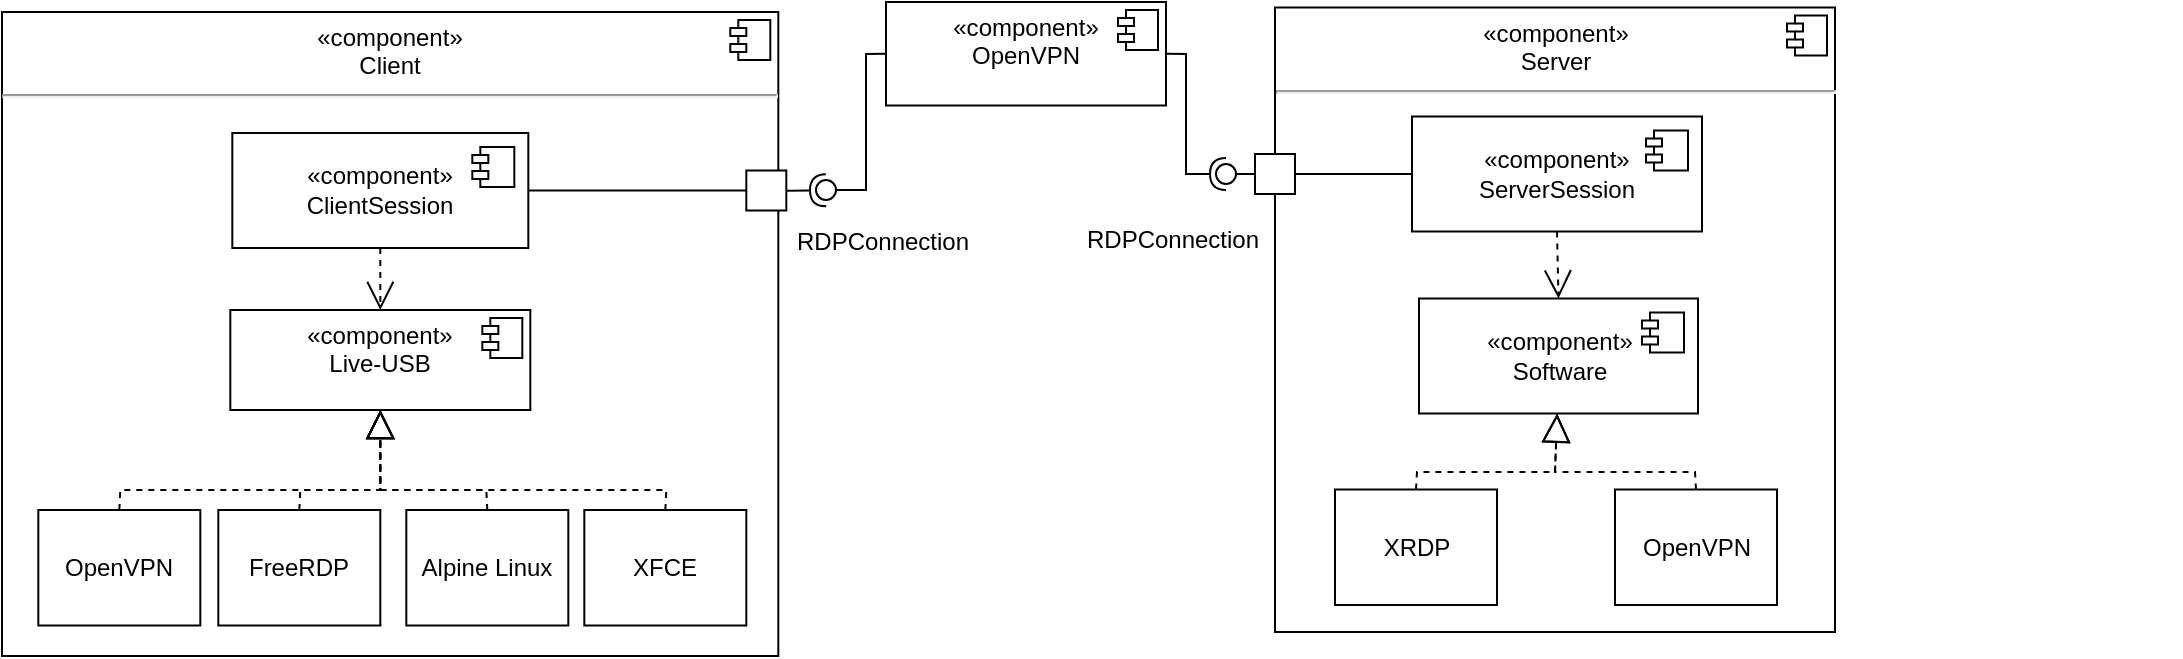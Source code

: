 <?xml version="1.0" encoding="UTF-8"?>
<mxfile version="22.1.1" type="google">
  <diagram name="Page-1" id="929967ad-93f9-6ef4-fab6-5d389245f69c">
    <mxGraphModel dx="1123" dy="1815" grid="1" gridSize="10" guides="1" tooltips="1" connect="1" arrows="1" fold="1" page="1" pageScale="1.5" pageWidth="1169" pageHeight="826" background="none" math="0" shadow="0">
      <root>
        <mxCell id="0" style=";html=1;" />
        <mxCell id="1" style=";html=1;" parent="0" />
        <mxCell id="SCAu-SgGnWIEM-NVdhJq-42" value="&lt;p style=&quot;margin:0px;margin-top:6px;text-align:center;&quot;&gt;&lt;/p&gt;&lt;div style=&quot;text-align: center;&quot;&gt;&lt;span style=&quot;background-color: initial;&quot;&gt;«c&lt;/span&gt;&lt;span style=&quot;background-color: initial; border-color: var(--border-color);&quot;&gt;omponent&lt;/span&gt;&lt;span style=&quot;background-color: initial;&quot;&gt;»&lt;/span&gt;&lt;/div&gt;&lt;span style=&quot;&quot;&gt;&lt;div style=&quot;text-align: center;&quot;&gt;&lt;span style=&quot;background-color: initial;&quot;&gt;Client&lt;/span&gt;&lt;/div&gt;&lt;/span&gt;&lt;hr&gt;&lt;p style=&quot;margin:0px;margin-left:8px;&quot;&gt;&lt;br&gt;&lt;/p&gt;" style="align=left;overflow=fill;html=1;dropTarget=0;whiteSpace=wrap;" parent="1" vertex="1">
          <mxGeometry x="390" y="-855" width="388.16" height="322" as="geometry" />
        </mxCell>
        <mxCell id="SCAu-SgGnWIEM-NVdhJq-43" value="" style="shape=component;jettyWidth=8;jettyHeight=4;" parent="SCAu-SgGnWIEM-NVdhJq-42" vertex="1">
          <mxGeometry x="1" width="20" height="20" relative="1" as="geometry">
            <mxPoint x="-24" y="4" as="offset" />
          </mxGeometry>
        </mxCell>
        <mxCell id="SCAu-SgGnWIEM-NVdhJq-44" value="«c&lt;span style=&quot;border-color: var(--border-color);&quot;&gt;omponent&lt;/span&gt;»&lt;br&gt;ClientSession" style="html=1;dropTarget=0;whiteSpace=wrap;" vertex="1" parent="1">
          <mxGeometry x="505.16" y="-794.5" width="148" height="57.5" as="geometry" />
        </mxCell>
        <mxCell id="SCAu-SgGnWIEM-NVdhJq-45" value="" style="shape=module;jettyWidth=8;jettyHeight=4;" vertex="1" parent="SCAu-SgGnWIEM-NVdhJq-44">
          <mxGeometry x="1" width="21" height="20" relative="1" as="geometry">
            <mxPoint x="-28" y="7" as="offset" />
          </mxGeometry>
        </mxCell>
        <mxCell id="SCAu-SgGnWIEM-NVdhJq-46" value="&lt;p style=&quot;margin:0px;margin-top:6px;text-align:center;&quot;&gt;&lt;/p&gt;&lt;div style=&quot;text-align: center;&quot;&gt;&lt;span style=&quot;background-color: initial;&quot;&gt;«c&lt;/span&gt;&lt;span style=&quot;background-color: initial; border-color: var(--border-color);&quot;&gt;omponent&lt;/span&gt;&lt;span style=&quot;background-color: initial;&quot;&gt;»&lt;/span&gt;&lt;/div&gt;&lt;span style=&quot;&quot;&gt;&lt;div style=&quot;text-align: center;&quot;&gt;&lt;span style=&quot;background-color: initial;&quot;&gt;Server&lt;/span&gt;&lt;/div&gt;&lt;/span&gt;&lt;hr&gt;&lt;p style=&quot;margin:0px;margin-left:8px;&quot;&gt;&lt;br&gt;&lt;/p&gt;" style="align=left;overflow=fill;html=1;dropTarget=0;whiteSpace=wrap;" parent="1" vertex="1">
          <mxGeometry x="1026.5" y="-857.25" width="280" height="312.25" as="geometry" />
        </mxCell>
        <mxCell id="SCAu-SgGnWIEM-NVdhJq-47" value="" style="shape=component;jettyWidth=8;jettyHeight=4;" parent="SCAu-SgGnWIEM-NVdhJq-46" vertex="1">
          <mxGeometry x="1" width="20" height="20" relative="1" as="geometry">
            <mxPoint x="-24" y="4" as="offset" />
          </mxGeometry>
        </mxCell>
        <mxCell id="SCAu-SgGnWIEM-NVdhJq-48" value="«c&lt;span style=&quot;border-color: var(--border-color);&quot;&gt;omponent&lt;/span&gt;»&lt;br&gt;ServerSession" style="html=1;dropTarget=0;whiteSpace=wrap;" parent="1" vertex="1">
          <mxGeometry x="1095.0" y="-802.75" width="145" height="57.5" as="geometry" />
        </mxCell>
        <mxCell id="SCAu-SgGnWIEM-NVdhJq-49" value="" style="shape=module;jettyWidth=8;jettyHeight=4;" parent="SCAu-SgGnWIEM-NVdhJq-48" vertex="1">
          <mxGeometry x="1" width="21" height="20" relative="1" as="geometry">
            <mxPoint x="-28" y="7" as="offset" />
          </mxGeometry>
        </mxCell>
        <mxCell id="dQZn-Cv7lsAbgTTBRTIx-85" value="" style="endArrow=open;endSize=12;dashed=1;html=1;rounded=0;exitX=0.5;exitY=1;exitDx=0;exitDy=0;entryX=0.5;entryY=0;entryDx=0;entryDy=0;" edge="1" parent="1" source="SCAu-SgGnWIEM-NVdhJq-44" target="zw7l0-jRfB2ACPVZ4vOM-47">
          <mxGeometry width="160" relative="1" as="geometry">
            <mxPoint x="344.16" y="-756" as="sourcePoint" />
            <mxPoint x="668.16" y="-696" as="targetPoint" />
          </mxGeometry>
        </mxCell>
        <mxCell id="zw7l0-jRfB2ACPVZ4vOM-43" value="«c&lt;span style=&quot;border-color: var(--border-color);&quot;&gt;omponent&lt;/span&gt;»&lt;br&gt;Software" style="html=1;dropTarget=0;whiteSpace=wrap;" vertex="1" parent="1">
          <mxGeometry x="1098.5" y="-711.75" width="139.5" height="57.5" as="geometry" />
        </mxCell>
        <mxCell id="zw7l0-jRfB2ACPVZ4vOM-44" value="" style="shape=module;jettyWidth=8;jettyHeight=4;" vertex="1" parent="zw7l0-jRfB2ACPVZ4vOM-43">
          <mxGeometry x="1" width="21" height="20" relative="1" as="geometry">
            <mxPoint x="-28" y="7" as="offset" />
          </mxGeometry>
        </mxCell>
        <mxCell id="zw7l0-jRfB2ACPVZ4vOM-47" value="&lt;p style=&quot;margin:0px;margin-top:6px;text-align:center;&quot;&gt;«component»&lt;br style=&quot;border-color: var(--border-color);&quot;&gt;Live-USB&lt;/p&gt;" style="align=left;overflow=fill;html=1;dropTarget=0;whiteSpace=wrap;" vertex="1" parent="1">
          <mxGeometry x="504.16" y="-706" width="150" height="50" as="geometry" />
        </mxCell>
        <mxCell id="zw7l0-jRfB2ACPVZ4vOM-48" value="" style="shape=component;jettyWidth=8;jettyHeight=4;" vertex="1" parent="zw7l0-jRfB2ACPVZ4vOM-47">
          <mxGeometry x="1" width="20" height="20" relative="1" as="geometry">
            <mxPoint x="-24" y="4" as="offset" />
          </mxGeometry>
        </mxCell>
        <mxCell id="dQZn-Cv7lsAbgTTBRTIx-86" value="FreeRDP" style="html=1;whiteSpace=wrap;" vertex="1" parent="1">
          <mxGeometry x="498.16" y="-606" width="81" height="57.75" as="geometry" />
        </mxCell>
        <mxCell id="zw7l0-jRfB2ACPVZ4vOM-49" value="Alpine Linux" style="html=1;whiteSpace=wrap;" vertex="1" parent="1">
          <mxGeometry x="592.16" y="-606" width="81" height="57.75" as="geometry" />
        </mxCell>
        <mxCell id="zw7l0-jRfB2ACPVZ4vOM-51" value="XFCE" style="html=1;whiteSpace=wrap;" vertex="1" parent="1">
          <mxGeometry x="681.16" y="-606" width="81" height="57.75" as="geometry" />
        </mxCell>
        <mxCell id="dQZn-Cv7lsAbgTTBRTIx-92" value="" style="endArrow=block;dashed=1;endFill=0;endSize=12;html=1;rounded=0;exitX=0.5;exitY=0;exitDx=0;exitDy=0;entryX=0.5;entryY=1;entryDx=0;entryDy=0;" edge="1" parent="1" source="zw7l0-jRfB2ACPVZ4vOM-49" target="zw7l0-jRfB2ACPVZ4vOM-47">
          <mxGeometry width="160" relative="1" as="geometry">
            <mxPoint x="524.16" y="-636" as="sourcePoint" />
            <mxPoint x="684.16" y="-636" as="targetPoint" />
            <Array as="points">
              <mxPoint x="632.16" y="-616" />
              <mxPoint x="579.16" y="-616" />
            </Array>
          </mxGeometry>
        </mxCell>
        <mxCell id="zw7l0-jRfB2ACPVZ4vOM-53" value="OpenVPN" style="html=1;whiteSpace=wrap;" vertex="1" parent="1">
          <mxGeometry x="408.16" y="-606" width="81" height="57.75" as="geometry" />
        </mxCell>
        <mxCell id="dQZn-Cv7lsAbgTTBRTIx-93" value="" style="endArrow=block;dashed=1;endFill=0;endSize=12;html=1;rounded=0;exitX=0.5;exitY=0;exitDx=0;exitDy=0;entryX=0.5;entryY=1;entryDx=0;entryDy=0;" edge="1" parent="1" source="zw7l0-jRfB2ACPVZ4vOM-51" target="zw7l0-jRfB2ACPVZ4vOM-47">
          <mxGeometry width="160" relative="1" as="geometry">
            <mxPoint x="589.16" y="-596" as="sourcePoint" />
            <mxPoint x="589.16" y="-646" as="targetPoint" />
            <Array as="points">
              <mxPoint x="722.16" y="-616" />
              <mxPoint x="579.16" y="-616" />
            </Array>
          </mxGeometry>
        </mxCell>
        <mxCell id="dQZn-Cv7lsAbgTTBRTIx-94" value="" style="endArrow=block;dashed=1;endFill=0;endSize=12;html=1;rounded=0;exitX=0.5;exitY=0;exitDx=0;exitDy=0;entryX=0.5;entryY=1;entryDx=0;entryDy=0;" edge="1" parent="1" source="dQZn-Cv7lsAbgTTBRTIx-86" target="zw7l0-jRfB2ACPVZ4vOM-47">
          <mxGeometry width="160" relative="1" as="geometry">
            <mxPoint x="640.16" y="-596" as="sourcePoint" />
            <mxPoint x="589.16" y="-646" as="targetPoint" />
            <Array as="points">
              <mxPoint x="539.16" y="-616" />
              <mxPoint x="579.16" y="-616" />
            </Array>
          </mxGeometry>
        </mxCell>
        <mxCell id="zw7l0-jRfB2ACPVZ4vOM-55" value="" style="endArrow=block;dashed=1;endFill=0;endSize=12;html=1;rounded=0;exitX=0.5;exitY=0;exitDx=0;exitDy=0;entryX=0.5;entryY=1;entryDx=0;entryDy=0;" edge="1" parent="1" source="zw7l0-jRfB2ACPVZ4vOM-53" target="zw7l0-jRfB2ACPVZ4vOM-47">
          <mxGeometry width="160" relative="1" as="geometry">
            <mxPoint x="224.16" y="-588.5" as="sourcePoint" />
            <mxPoint x="81.16" y="-638.5" as="targetPoint" />
            <Array as="points">
              <mxPoint x="449.16" y="-616" />
              <mxPoint x="579.16" y="-616" />
            </Array>
          </mxGeometry>
        </mxCell>
        <mxCell id="zw7l0-jRfB2ACPVZ4vOM-56" value="&lt;p style=&quot;margin:0px;margin-top:6px;text-align:center;&quot;&gt;&lt;/p&gt;&lt;div style=&quot;text-align: center;&quot;&gt;&lt;span style=&quot;background-color: initial;&quot;&gt;«c&lt;/span&gt;&lt;span style=&quot;background-color: initial; border-color: var(--border-color);&quot;&gt;omponent&lt;/span&gt;&lt;span style=&quot;background-color: initial;&quot;&gt;»&lt;/span&gt;&lt;/div&gt;&lt;span style=&quot;&quot;&gt;&lt;div style=&quot;text-align: center;&quot;&gt;OpenVPN&lt;/div&gt;&lt;/span&gt;" style="align=left;overflow=fill;html=1;dropTarget=0;whiteSpace=wrap;" vertex="1" parent="1">
          <mxGeometry x="832" y="-860" width="140" height="51.75" as="geometry" />
        </mxCell>
        <mxCell id="zw7l0-jRfB2ACPVZ4vOM-57" value="" style="shape=component;jettyWidth=8;jettyHeight=4;" vertex="1" parent="zw7l0-jRfB2ACPVZ4vOM-56">
          <mxGeometry x="1" width="20" height="20" relative="1" as="geometry">
            <mxPoint x="-24" y="4" as="offset" />
          </mxGeometry>
        </mxCell>
        <mxCell id="zw7l0-jRfB2ACPVZ4vOM-62" value="" style="ellipse;whiteSpace=wrap;html=1;align=center;aspect=fixed;fillColor=none;strokeColor=none;resizable=0;perimeter=centerPerimeter;rotatable=0;allowArrows=0;points=[];outlineConnect=1;" vertex="1" parent="1">
          <mxGeometry x="1469.16" y="-600" width="10" height="10" as="geometry" />
        </mxCell>
        <mxCell id="zw7l0-jRfB2ACPVZ4vOM-63" value="" style="rounded=0;orthogonalLoop=1;jettySize=auto;html=1;endArrow=halfCircle;endFill=0;endSize=6;strokeWidth=1;sketch=0;exitX=1;exitY=0.5;exitDx=0;exitDy=0;" edge="1" parent="1" source="zw7l0-jRfB2ACPVZ4vOM-56">
          <mxGeometry relative="1" as="geometry">
            <mxPoint x="1069.16" y="-814.25" as="sourcePoint" />
            <mxPoint x="1002" y="-774" as="targetPoint" />
            <Array as="points">
              <mxPoint x="982" y="-834" />
              <mxPoint x="982" y="-774" />
            </Array>
          </mxGeometry>
        </mxCell>
        <mxCell id="zw7l0-jRfB2ACPVZ4vOM-64" value="" style="rounded=0;orthogonalLoop=1;jettySize=auto;html=1;endArrow=oval;endFill=0;sketch=0;sourcePerimeterSpacing=0;targetPerimeterSpacing=0;endSize=10;exitX=0;exitY=0.5;exitDx=0;exitDy=0;" edge="1" parent="1" source="dQZn-Cv7lsAbgTTBRTIx-109">
          <mxGeometry relative="1" as="geometry">
            <mxPoint x="992" y="-718" as="sourcePoint" />
            <mxPoint x="1002" y="-774" as="targetPoint" />
            <Array as="points" />
          </mxGeometry>
        </mxCell>
        <mxCell id="zw7l0-jRfB2ACPVZ4vOM-115" value="" style="rounded=0;orthogonalLoop=1;jettySize=auto;html=1;endArrow=halfCircle;endFill=0;endSize=6;strokeWidth=1;sketch=0;exitX=1;exitY=0.5;exitDx=0;exitDy=0;" edge="1" parent="1">
          <mxGeometry relative="1" as="geometry">
            <mxPoint x="782.16" y="-765.62" as="sourcePoint" />
            <mxPoint x="802" y="-765.87" as="targetPoint" />
          </mxGeometry>
        </mxCell>
        <mxCell id="zw7l0-jRfB2ACPVZ4vOM-116" value="" style="rounded=0;orthogonalLoop=1;jettySize=auto;html=1;endArrow=oval;endFill=0;sketch=0;sourcePerimeterSpacing=0;targetPerimeterSpacing=0;endSize=10;exitX=0;exitY=0.5;exitDx=0;exitDy=0;" edge="1" parent="1" source="zw7l0-jRfB2ACPVZ4vOM-56">
          <mxGeometry relative="1" as="geometry">
            <mxPoint x="1079" y="-833.25" as="sourcePoint" />
            <mxPoint x="802" y="-766" as="targetPoint" />
            <Array as="points">
              <mxPoint x="822" y="-834" />
              <mxPoint x="822" y="-766" />
            </Array>
          </mxGeometry>
        </mxCell>
        <mxCell id="dQZn-Cv7lsAbgTTBRTIx-107" value="" style="rounded=0;whiteSpace=wrap;html=1;" vertex="1" parent="1">
          <mxGeometry x="762.16" y="-775.75" width="20" height="20" as="geometry" />
        </mxCell>
        <mxCell id="zw7l0-jRfB2ACPVZ4vOM-120" value="XRDP" style="html=1;whiteSpace=wrap;" vertex="1" parent="1">
          <mxGeometry x="1056.5" y="-616.25" width="81" height="57.75" as="geometry" />
        </mxCell>
        <mxCell id="zw7l0-jRfB2ACPVZ4vOM-121" value="OpenVPN" style="html=1;whiteSpace=wrap;" vertex="1" parent="1">
          <mxGeometry x="1196.5" y="-616.25" width="81" height="57.75" as="geometry" />
        </mxCell>
        <mxCell id="zw7l0-jRfB2ACPVZ4vOM-122" value="" style="endArrow=open;endSize=12;dashed=1;html=1;rounded=0;exitX=0.5;exitY=1;exitDx=0;exitDy=0;entryX=0.5;entryY=0;entryDx=0;entryDy=0;" edge="1" parent="1" source="SCAu-SgGnWIEM-NVdhJq-48" target="zw7l0-jRfB2ACPVZ4vOM-43">
          <mxGeometry width="160" relative="1" as="geometry">
            <mxPoint x="1177.5" y="-734.25" as="sourcePoint" />
            <mxPoint x="1177.5" y="-703.25" as="targetPoint" />
          </mxGeometry>
        </mxCell>
        <mxCell id="zw7l0-jRfB2ACPVZ4vOM-123" value="" style="endArrow=block;dashed=1;endFill=0;endSize=12;html=1;rounded=0;exitX=0.5;exitY=0;exitDx=0;exitDy=0;entryX=0.495;entryY=1;entryDx=0;entryDy=0;entryPerimeter=0;" edge="1" parent="1" source="zw7l0-jRfB2ACPVZ4vOM-120" target="zw7l0-jRfB2ACPVZ4vOM-43">
          <mxGeometry width="160" relative="1" as="geometry">
            <mxPoint x="1031.92" y="-605" as="sourcePoint" />
            <mxPoint x="1168" y="-654" as="targetPoint" />
            <Array as="points">
              <mxPoint x="1097.5" y="-625" />
              <mxPoint x="1166.5" y="-625" />
            </Array>
          </mxGeometry>
        </mxCell>
        <mxCell id="dQZn-Cv7lsAbgTTBRTIx-109" value="" style="rounded=0;whiteSpace=wrap;html=1;" vertex="1" parent="1">
          <mxGeometry x="1016.5" y="-784" width="20" height="20" as="geometry" />
        </mxCell>
        <mxCell id="zw7l0-jRfB2ACPVZ4vOM-124" value="" style="endArrow=block;dashed=1;endFill=0;endSize=12;html=1;rounded=0;exitX=0.5;exitY=0;exitDx=0;exitDy=0;entryX=0.495;entryY=1.003;entryDx=0;entryDy=0;entryPerimeter=0;" edge="1" parent="1" source="zw7l0-jRfB2ACPVZ4vOM-121" target="zw7l0-jRfB2ACPVZ4vOM-43">
          <mxGeometry width="160" relative="1" as="geometry">
            <mxPoint x="1107.5" y="-607" as="sourcePoint" />
            <mxPoint x="1167" y="-654" as="targetPoint" />
            <Array as="points">
              <mxPoint x="1236.5" y="-625" />
              <mxPoint x="1166.5" y="-625" />
            </Array>
          </mxGeometry>
        </mxCell>
        <mxCell id="dQZn-Cv7lsAbgTTBRTIx-110" value="" style="endArrow=none;html=1;rounded=0;entryX=0;entryY=0.5;entryDx=0;entryDy=0;exitX=1;exitY=0.5;exitDx=0;exitDy=0;" edge="1" parent="1" source="dQZn-Cv7lsAbgTTBRTIx-109" target="SCAu-SgGnWIEM-NVdhJq-48">
          <mxGeometry width="50" height="50" relative="1" as="geometry">
            <mxPoint x="836.5" y="-768.71" as="sourcePoint" />
            <mxPoint x="945.5" y="-768.71" as="targetPoint" />
          </mxGeometry>
        </mxCell>
        <mxCell id="dQZn-Cv7lsAbgTTBRTIx-108" value="" style="endArrow=none;html=1;rounded=0;entryX=0;entryY=0.5;entryDx=0;entryDy=0;exitX=1;exitY=0.5;exitDx=0;exitDy=0;" edge="1" parent="1" source="SCAu-SgGnWIEM-NVdhJq-44" target="dQZn-Cv7lsAbgTTBRTIx-107">
          <mxGeometry width="50" height="50" relative="1" as="geometry">
            <mxPoint x="731" y="-783.75" as="sourcePoint" />
            <mxPoint x="781" y="-833.75" as="targetPoint" />
          </mxGeometry>
        </mxCell>
        <mxCell id="dQZn-Cv7lsAbgTTBRTIx-113" value="RDPConnection" style="text;html=1;align=center;verticalAlign=middle;resizable=0;points=[];autosize=1;strokeColor=none;fillColor=none;" vertex="1" parent="1">
          <mxGeometry x="919.5" y="-756" width="110" height="30" as="geometry" />
        </mxCell>
        <mxCell id="zw7l0-jRfB2ACPVZ4vOM-129" value="RDPConnection" style="text;html=1;align=center;verticalAlign=middle;resizable=0;points=[];autosize=1;strokeColor=none;fillColor=none;" vertex="1" parent="1">
          <mxGeometry x="775.16" y="-755" width="110" height="30" as="geometry" />
        </mxCell>
      </root>
    </mxGraphModel>
  </diagram>
</mxfile>
